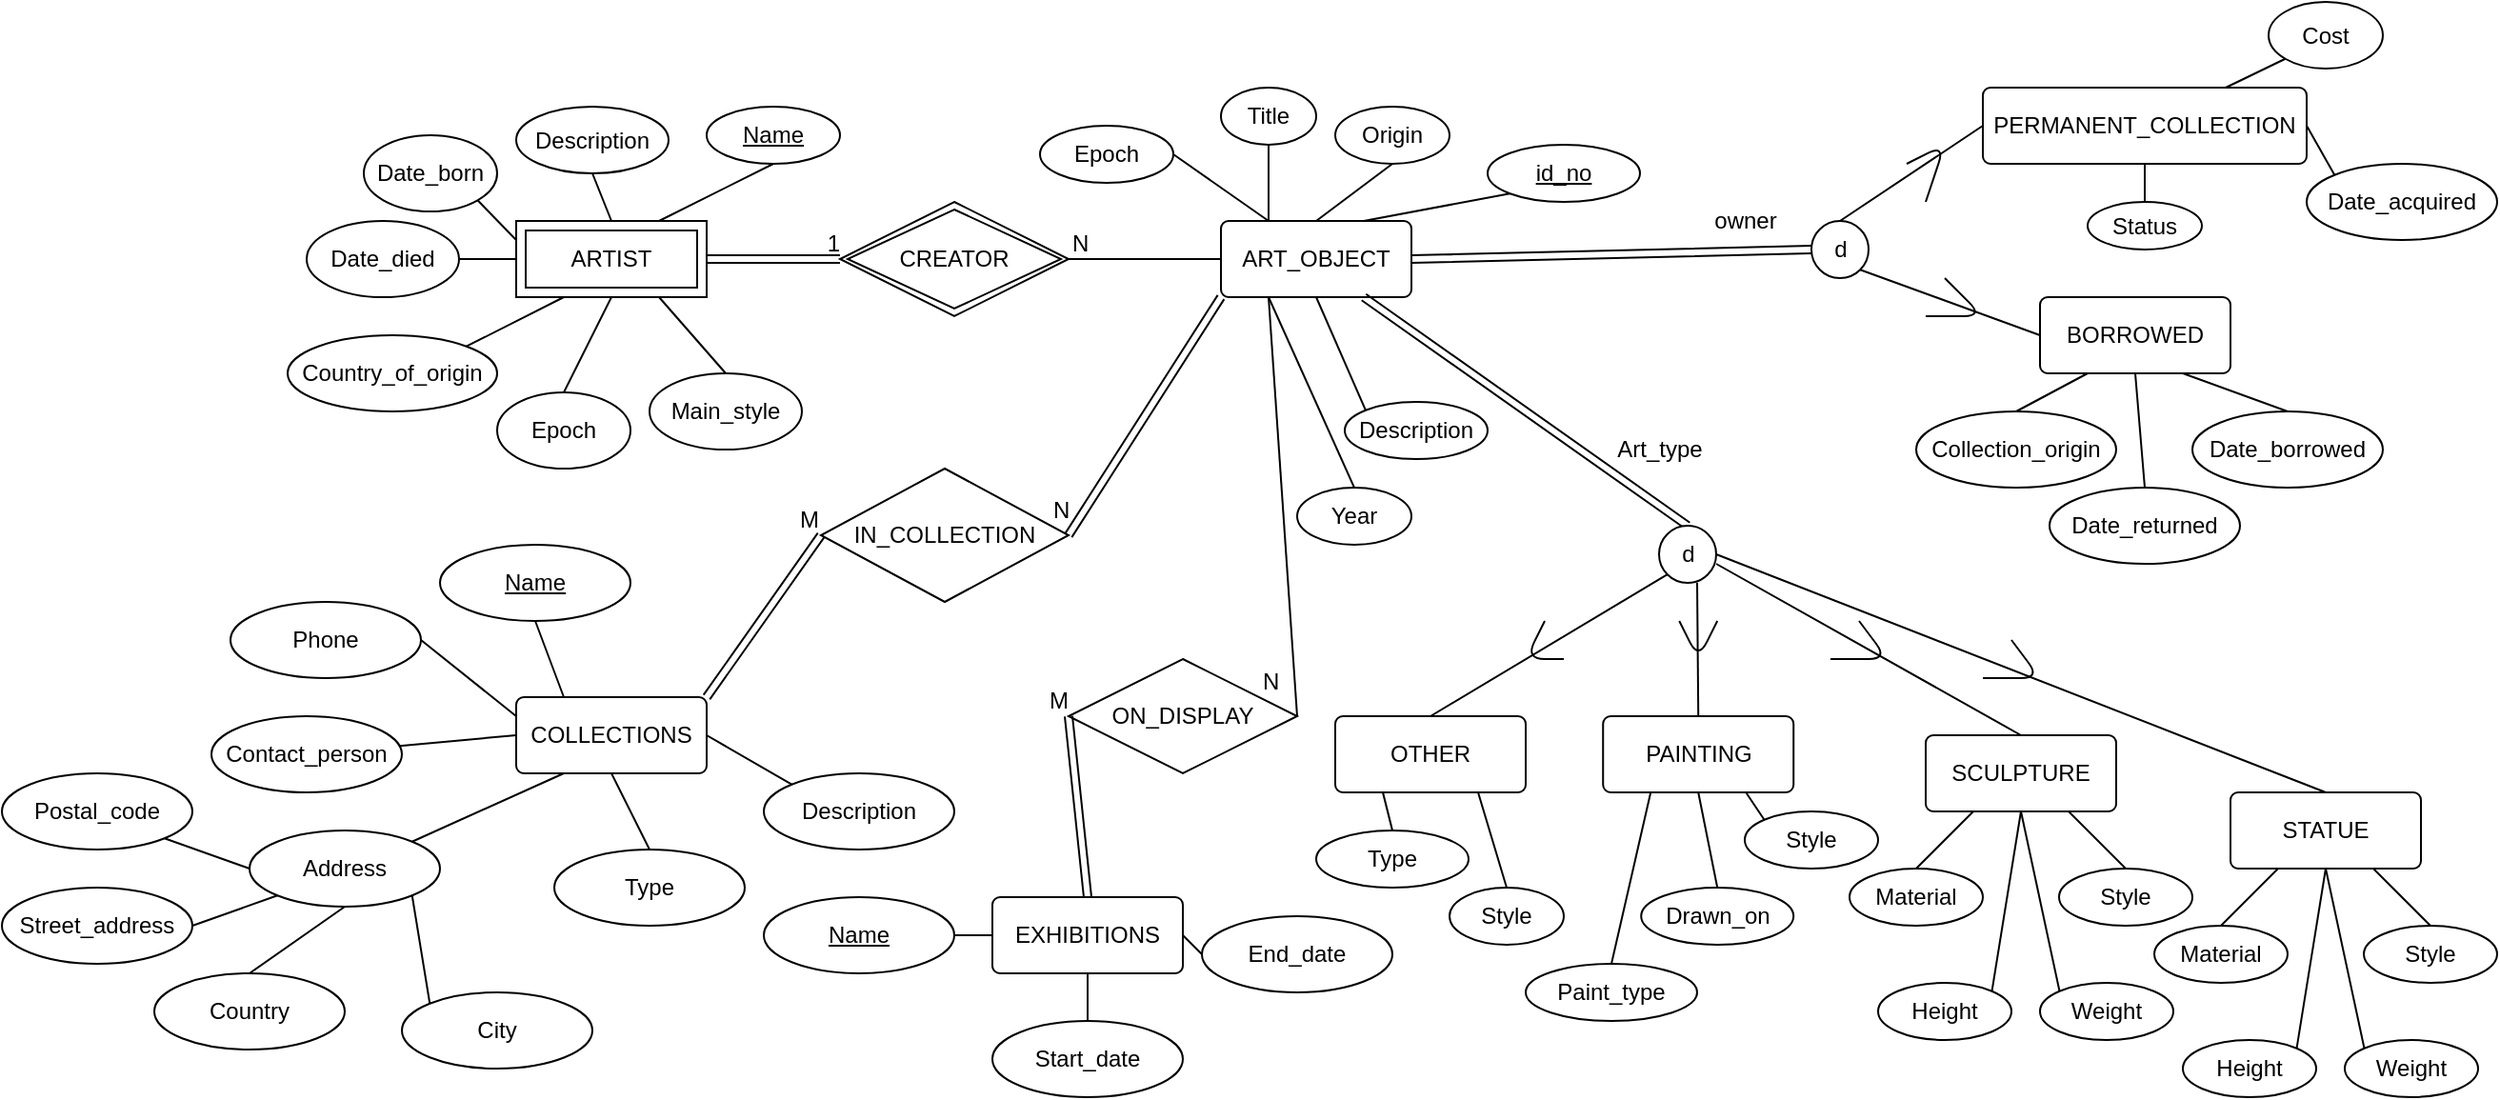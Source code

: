 <mxfile>
    <diagram id="LnPlvvmLOu-sYZscobvd" name="Page-1">
        <mxGraphModel dx="1673" dy="473" grid="1" gridSize="10" guides="1" tooltips="1" connect="1" arrows="1" fold="1" page="1" pageScale="1" pageWidth="850" pageHeight="1100" math="0" shadow="0">
            <root>
                <mxCell id="0"/>
                <mxCell id="1" parent="0"/>
                <mxCell id="2" value="ART_OBJECT" style="rounded=1;arcSize=10;whiteSpace=wrap;html=1;align=center;" parent="1" vertex="1">
                    <mxGeometry x="150" y="120" width="100" height="40" as="geometry"/>
                </mxCell>
                <mxCell id="3" value="id_no" style="ellipse;whiteSpace=wrap;html=1;align=center;fontStyle=4;" parent="1" vertex="1">
                    <mxGeometry x="290" y="80" width="80" height="30" as="geometry"/>
                </mxCell>
                <mxCell id="5" value="Title" style="ellipse;whiteSpace=wrap;html=1;align=center;" parent="1" vertex="1">
                    <mxGeometry x="150" y="50" width="50" height="30" as="geometry"/>
                </mxCell>
                <mxCell id="6" value="Year" style="ellipse;whiteSpace=wrap;html=1;align=center;" parent="1" vertex="1">
                    <mxGeometry x="190" y="260" width="60" height="30" as="geometry"/>
                </mxCell>
                <mxCell id="7" value="Description" style="ellipse;whiteSpace=wrap;html=1;align=center;" parent="1" vertex="1">
                    <mxGeometry x="215" y="215" width="75" height="30" as="geometry"/>
                </mxCell>
                <mxCell id="9" value="" style="endArrow=none;html=1;rounded=0;entryX=0.75;entryY=0;entryDx=0;entryDy=0;exitX=0;exitY=1;exitDx=0;exitDy=0;" parent="1" source="3" target="2" edge="1">
                    <mxGeometry relative="1" as="geometry">
                        <mxPoint x="110" y="70" as="sourcePoint"/>
                        <mxPoint x="270" y="70" as="targetPoint"/>
                    </mxGeometry>
                </mxCell>
                <mxCell id="10" value="" style="endArrow=none;html=1;rounded=0;entryX=0.25;entryY=0;entryDx=0;entryDy=0;exitX=0.5;exitY=1;exitDx=0;exitDy=0;" parent="1" source="5" target="2" edge="1">
                    <mxGeometry relative="1" as="geometry">
                        <mxPoint x="110" y="140" as="sourcePoint"/>
                        <mxPoint x="270" y="140" as="targetPoint"/>
                    </mxGeometry>
                </mxCell>
                <mxCell id="12" value="" style="endArrow=none;html=1;rounded=0;exitX=0.5;exitY=0;exitDx=0;exitDy=0;entryX=0.25;entryY=1;entryDx=0;entryDy=0;" parent="1" source="6" target="2" edge="1">
                    <mxGeometry relative="1" as="geometry">
                        <mxPoint x="90" y="200" as="sourcePoint"/>
                        <mxPoint x="250" y="200" as="targetPoint"/>
                    </mxGeometry>
                </mxCell>
                <mxCell id="13" value="" style="endArrow=none;html=1;rounded=0;exitX=0;exitY=0;exitDx=0;exitDy=0;entryX=0.5;entryY=1;entryDx=0;entryDy=0;" parent="1" source="7" target="2" edge="1">
                    <mxGeometry relative="1" as="geometry">
                        <mxPoint x="200" y="200" as="sourcePoint"/>
                        <mxPoint x="360" y="200" as="targetPoint"/>
                    </mxGeometry>
                </mxCell>
                <mxCell id="15" value="" style="shape=link;html=1;rounded=0;exitX=0.75;exitY=1;exitDx=0;exitDy=0;entryX=0.5;entryY=0;entryDx=0;entryDy=0;" parent="1" source="2" target="20" edge="1">
                    <mxGeometry relative="1" as="geometry">
                        <mxPoint x="170" y="240" as="sourcePoint"/>
                        <mxPoint x="200" y="280" as="targetPoint"/>
                    </mxGeometry>
                </mxCell>
                <mxCell id="17" value="" style="shape=link;html=1;rounded=0;exitX=1;exitY=0.5;exitDx=0;exitDy=0;entryX=0;entryY=0.5;entryDx=0;entryDy=0;" parent="1" source="2" target="23" edge="1">
                    <mxGeometry relative="1" as="geometry">
                        <mxPoint x="210" y="170" as="sourcePoint"/>
                        <mxPoint x="460" y="140" as="targetPoint"/>
                        <Array as="points"/>
                    </mxGeometry>
                </mxCell>
                <mxCell id="21" value="" style="group" parent="1" vertex="1" connectable="0">
                    <mxGeometry x="380" y="280" width="30" height="30" as="geometry"/>
                </mxCell>
                <mxCell id="20" value="" style="ellipse;whiteSpace=wrap;html=1;aspect=fixed;" parent="21" vertex="1">
                    <mxGeometry width="30" height="30" as="geometry"/>
                </mxCell>
                <mxCell id="18" value="d" style="text;html=1;align=center;verticalAlign=middle;resizable=0;points=[];autosize=1;strokeColor=none;fillColor=none;" parent="21" vertex="1">
                    <mxGeometry x="5" y="5" width="20" height="20" as="geometry"/>
                </mxCell>
                <mxCell id="22" value="" style="group" parent="1" vertex="1" connectable="0">
                    <mxGeometry x="460" y="120" width="30" height="30" as="geometry"/>
                </mxCell>
                <mxCell id="23" value="" style="ellipse;whiteSpace=wrap;html=1;aspect=fixed;" parent="22" vertex="1">
                    <mxGeometry width="30" height="30" as="geometry"/>
                </mxCell>
                <mxCell id="24" value="d" style="text;html=1;align=center;verticalAlign=middle;resizable=0;points=[];autosize=1;strokeColor=none;fillColor=none;" parent="22" vertex="1">
                    <mxGeometry x="5" y="5" width="20" height="20" as="geometry"/>
                </mxCell>
                <mxCell id="25" value="OTHER" style="rounded=1;arcSize=10;whiteSpace=wrap;html=1;align=center;" parent="1" vertex="1">
                    <mxGeometry x="210" y="380" width="100" height="40" as="geometry"/>
                </mxCell>
                <mxCell id="26" value="Type" style="ellipse;whiteSpace=wrap;html=1;align=center;" parent="1" vertex="1">
                    <mxGeometry x="200" y="440" width="80" height="30" as="geometry"/>
                </mxCell>
                <mxCell id="27" value="Style" style="ellipse;whiteSpace=wrap;html=1;align=center;" parent="1" vertex="1">
                    <mxGeometry x="270" y="470" width="60" height="30" as="geometry"/>
                </mxCell>
                <mxCell id="28" value="" style="endArrow=none;html=1;rounded=0;exitX=0.5;exitY=0;exitDx=0;exitDy=0;entryX=0.25;entryY=1;entryDx=0;entryDy=0;" parent="1" source="26" target="25" edge="1">
                    <mxGeometry relative="1" as="geometry">
                        <mxPoint x="240" y="440" as="sourcePoint"/>
                        <mxPoint x="460" y="430" as="targetPoint"/>
                    </mxGeometry>
                </mxCell>
                <mxCell id="29" value="" style="endArrow=none;html=1;rounded=0;exitX=0.5;exitY=0;exitDx=0;exitDy=0;entryX=0.75;entryY=1;entryDx=0;entryDy=0;" parent="1" source="27" target="25" edge="1">
                    <mxGeometry relative="1" as="geometry">
                        <mxPoint x="360" y="450" as="sourcePoint"/>
                        <mxPoint x="520" y="450" as="targetPoint"/>
                    </mxGeometry>
                </mxCell>
                <mxCell id="30" value="" style="endArrow=none;html=1;rounded=0;exitX=0.5;exitY=0;exitDx=0;exitDy=0;entryX=0;entryY=1;entryDx=0;entryDy=0;" parent="1" source="25" target="20" edge="1">
                    <mxGeometry relative="1" as="geometry">
                        <mxPoint x="260" y="360" as="sourcePoint"/>
                        <mxPoint x="420" y="360" as="targetPoint"/>
                    </mxGeometry>
                </mxCell>
                <mxCell id="33" value="PAINTING" style="rounded=1;arcSize=10;whiteSpace=wrap;html=1;align=center;" parent="1" vertex="1">
                    <mxGeometry x="350.61" y="380" width="100" height="40" as="geometry"/>
                </mxCell>
                <mxCell id="34" value="" style="endArrow=none;html=1;rounded=0;exitX=0.5;exitY=0;exitDx=0;exitDy=0;" parent="1" source="33" edge="1">
                    <mxGeometry relative="1" as="geometry">
                        <mxPoint x="400.61" y="360" as="sourcePoint"/>
                        <mxPoint x="400" y="310" as="targetPoint"/>
                    </mxGeometry>
                </mxCell>
                <mxCell id="36" value="" style="endArrow=none;html=1;" parent="1" edge="1">
                    <mxGeometry width="50" height="50" relative="1" as="geometry">
                        <mxPoint x="390.61" y="330" as="sourcePoint"/>
                        <mxPoint x="410.61" y="330" as="targetPoint"/>
                        <Array as="points">
                            <mxPoint x="400.61" y="350"/>
                        </Array>
                    </mxGeometry>
                </mxCell>
                <mxCell id="38" value="" style="endArrow=none;html=1;" parent="1" edge="1">
                    <mxGeometry width="50" height="50" relative="1" as="geometry">
                        <mxPoint x="330" y="350" as="sourcePoint"/>
                        <mxPoint x="320" y="330" as="targetPoint"/>
                        <Array as="points">
                            <mxPoint x="310" y="350"/>
                        </Array>
                    </mxGeometry>
                </mxCell>
                <mxCell id="39" value="Paint_type" style="ellipse;whiteSpace=wrap;html=1;align=center;" parent="1" vertex="1">
                    <mxGeometry x="310" y="510" width="90" height="30" as="geometry"/>
                </mxCell>
                <mxCell id="41" value="Drawn_on" style="ellipse;whiteSpace=wrap;html=1;align=center;" parent="1" vertex="1">
                    <mxGeometry x="370.61" y="470" width="80" height="30" as="geometry"/>
                </mxCell>
                <mxCell id="42" value="Style" style="ellipse;whiteSpace=wrap;html=1;align=center;" parent="1" vertex="1">
                    <mxGeometry x="425" y="430" width="70" height="30" as="geometry"/>
                </mxCell>
                <mxCell id="43" value="" style="endArrow=none;html=1;rounded=0;exitX=0.75;exitY=1;exitDx=0;exitDy=0;entryX=0;entryY=0;entryDx=0;entryDy=0;" parent="1" source="33" target="42" edge="1">
                    <mxGeometry relative="1" as="geometry">
                        <mxPoint x="480" y="340" as="sourcePoint"/>
                        <mxPoint x="640" y="340" as="targetPoint"/>
                    </mxGeometry>
                </mxCell>
                <mxCell id="44" value="" style="endArrow=none;html=1;rounded=0;exitX=0.25;exitY=1;exitDx=0;exitDy=0;entryX=0.5;entryY=0;entryDx=0;entryDy=0;" parent="1" source="33" target="39" edge="1">
                    <mxGeometry relative="1" as="geometry">
                        <mxPoint x="390" y="430" as="sourcePoint"/>
                        <mxPoint x="550" y="430" as="targetPoint"/>
                    </mxGeometry>
                </mxCell>
                <mxCell id="45" value="" style="endArrow=none;html=1;rounded=0;exitX=0.5;exitY=1;exitDx=0;exitDy=0;entryX=0.5;entryY=0;entryDx=0;entryDy=0;" parent="1" source="33" target="41" edge="1">
                    <mxGeometry relative="1" as="geometry">
                        <mxPoint x="400" y="440" as="sourcePoint"/>
                        <mxPoint x="560" y="440" as="targetPoint"/>
                    </mxGeometry>
                </mxCell>
                <mxCell id="46" value="SCULPTURE" style="rounded=1;arcSize=10;whiteSpace=wrap;html=1;align=center;" parent="1" vertex="1">
                    <mxGeometry x="520" y="390" width="100" height="40" as="geometry"/>
                </mxCell>
                <mxCell id="47" value="" style="endArrow=none;html=1;rounded=0;entryX=0.5;entryY=0;entryDx=0;entryDy=0;" parent="1" target="46" edge="1">
                    <mxGeometry relative="1" as="geometry">
                        <mxPoint x="410" y="300" as="sourcePoint"/>
                        <mxPoint x="710" y="340" as="targetPoint"/>
                    </mxGeometry>
                </mxCell>
                <mxCell id="48" value="" style="endArrow=none;html=1;" parent="1" edge="1">
                    <mxGeometry width="50" height="50" relative="1" as="geometry">
                        <mxPoint x="470" y="350" as="sourcePoint"/>
                        <mxPoint x="485" y="330" as="targetPoint"/>
                        <Array as="points">
                            <mxPoint x="500" y="350"/>
                        </Array>
                    </mxGeometry>
                </mxCell>
                <mxCell id="50" value="Material" style="ellipse;whiteSpace=wrap;html=1;align=center;" parent="1" vertex="1">
                    <mxGeometry x="480" y="460" width="70" height="30" as="geometry"/>
                </mxCell>
                <mxCell id="51" value="" style="endArrow=none;html=1;rounded=0;exitX=0.5;exitY=0;exitDx=0;exitDy=0;entryX=0.25;entryY=1;entryDx=0;entryDy=0;" parent="1" source="50" target="46" edge="1">
                    <mxGeometry relative="1" as="geometry">
                        <mxPoint x="520" y="440" as="sourcePoint"/>
                        <mxPoint x="680" y="440" as="targetPoint"/>
                    </mxGeometry>
                </mxCell>
                <mxCell id="52" value="Style" style="ellipse;whiteSpace=wrap;html=1;align=center;" parent="1" vertex="1">
                    <mxGeometry x="590" y="460" width="70" height="30" as="geometry"/>
                </mxCell>
                <mxCell id="53" value="Height" style="ellipse;whiteSpace=wrap;html=1;align=center;" parent="1" vertex="1">
                    <mxGeometry x="495" y="520" width="70" height="30" as="geometry"/>
                </mxCell>
                <mxCell id="54" value="Weight" style="ellipse;whiteSpace=wrap;html=1;align=center;" parent="1" vertex="1">
                    <mxGeometry x="580" y="520" width="70" height="30" as="geometry"/>
                </mxCell>
                <mxCell id="55" value="" style="endArrow=none;html=1;rounded=0;exitX=1;exitY=0;exitDx=0;exitDy=0;entryX=0.5;entryY=1;entryDx=0;entryDy=0;" parent="1" source="53" target="46" edge="1">
                    <mxGeometry relative="1" as="geometry">
                        <mxPoint x="550" y="500" as="sourcePoint"/>
                        <mxPoint x="710" y="500" as="targetPoint"/>
                    </mxGeometry>
                </mxCell>
                <mxCell id="56" value="" style="endArrow=none;html=1;rounded=0;exitX=0.5;exitY=1;exitDx=0;exitDy=0;entryX=0;entryY=0;entryDx=0;entryDy=0;" parent="1" source="46" target="54" edge="1">
                    <mxGeometry relative="1" as="geometry">
                        <mxPoint x="590" y="500" as="sourcePoint"/>
                        <mxPoint x="750" y="500" as="targetPoint"/>
                    </mxGeometry>
                </mxCell>
                <mxCell id="57" value="" style="endArrow=none;html=1;rounded=0;exitX=0.75;exitY=1;exitDx=0;exitDy=0;entryX=0.5;entryY=0;entryDx=0;entryDy=0;" parent="1" source="46" target="52" edge="1">
                    <mxGeometry relative="1" as="geometry">
                        <mxPoint x="610" y="440" as="sourcePoint"/>
                        <mxPoint x="770" y="440" as="targetPoint"/>
                    </mxGeometry>
                </mxCell>
                <mxCell id="58" value="STATUE" style="rounded=1;arcSize=10;whiteSpace=wrap;html=1;align=center;" parent="1" vertex="1">
                    <mxGeometry x="680" y="420" width="100" height="40" as="geometry"/>
                </mxCell>
                <mxCell id="59" value="" style="endArrow=none;html=1;rounded=0;exitX=1;exitY=0.5;exitDx=0;exitDy=0;entryX=0.5;entryY=0;entryDx=0;entryDy=0;" parent="1" source="20" target="58" edge="1">
                    <mxGeometry relative="1" as="geometry">
                        <mxPoint x="520" y="290" as="sourcePoint"/>
                        <mxPoint x="680" y="290" as="targetPoint"/>
                    </mxGeometry>
                </mxCell>
                <mxCell id="60" value="" style="endArrow=none;html=1;" parent="1" edge="1">
                    <mxGeometry width="50" height="50" relative="1" as="geometry">
                        <mxPoint x="550" y="360" as="sourcePoint"/>
                        <mxPoint x="565" y="340" as="targetPoint"/>
                        <Array as="points">
                            <mxPoint x="580" y="360"/>
                        </Array>
                    </mxGeometry>
                </mxCell>
                <mxCell id="61" value="Material" style="ellipse;whiteSpace=wrap;html=1;align=center;" parent="1" vertex="1">
                    <mxGeometry x="640" y="490" width="70" height="30" as="geometry"/>
                </mxCell>
                <mxCell id="62" value="" style="endArrow=none;html=1;rounded=0;exitX=0.5;exitY=0;exitDx=0;exitDy=0;entryX=0.25;entryY=1;entryDx=0;entryDy=0;" parent="1" source="61" edge="1">
                    <mxGeometry relative="1" as="geometry">
                        <mxPoint x="680" y="470" as="sourcePoint"/>
                        <mxPoint x="705" y="460" as="targetPoint"/>
                    </mxGeometry>
                </mxCell>
                <mxCell id="63" value="Style" style="ellipse;whiteSpace=wrap;html=1;align=center;" parent="1" vertex="1">
                    <mxGeometry x="750" y="490" width="70" height="30" as="geometry"/>
                </mxCell>
                <mxCell id="64" value="Height" style="ellipse;whiteSpace=wrap;html=1;align=center;" parent="1" vertex="1">
                    <mxGeometry x="655" y="550" width="70" height="30" as="geometry"/>
                </mxCell>
                <mxCell id="65" value="Weight" style="ellipse;whiteSpace=wrap;html=1;align=center;" parent="1" vertex="1">
                    <mxGeometry x="740" y="550" width="70" height="30" as="geometry"/>
                </mxCell>
                <mxCell id="66" value="" style="endArrow=none;html=1;rounded=0;exitX=1;exitY=0;exitDx=0;exitDy=0;entryX=0.5;entryY=1;entryDx=0;entryDy=0;" parent="1" source="64" edge="1">
                    <mxGeometry relative="1" as="geometry">
                        <mxPoint x="710" y="530" as="sourcePoint"/>
                        <mxPoint x="730" y="460" as="targetPoint"/>
                    </mxGeometry>
                </mxCell>
                <mxCell id="67" value="" style="endArrow=none;html=1;rounded=0;exitX=0.5;exitY=1;exitDx=0;exitDy=0;entryX=0;entryY=0;entryDx=0;entryDy=0;" parent="1" target="65" edge="1">
                    <mxGeometry relative="1" as="geometry">
                        <mxPoint x="730" y="460" as="sourcePoint"/>
                        <mxPoint x="910" y="530" as="targetPoint"/>
                    </mxGeometry>
                </mxCell>
                <mxCell id="68" value="" style="endArrow=none;html=1;rounded=0;exitX=0.75;exitY=1;exitDx=0;exitDy=0;entryX=0.5;entryY=0;entryDx=0;entryDy=0;" parent="1" target="63" edge="1">
                    <mxGeometry relative="1" as="geometry">
                        <mxPoint x="755" y="460" as="sourcePoint"/>
                        <mxPoint x="930" y="470" as="targetPoint"/>
                    </mxGeometry>
                </mxCell>
                <mxCell id="69" value="PERMANENT_COLLECTION" style="rounded=1;arcSize=10;whiteSpace=wrap;html=1;align=center;" parent="1" vertex="1">
                    <mxGeometry x="550" y="50" width="170" height="40" as="geometry"/>
                </mxCell>
                <mxCell id="70" value="BORROWED" style="rounded=1;arcSize=10;whiteSpace=wrap;html=1;align=center;" parent="1" vertex="1">
                    <mxGeometry x="580" y="160" width="100" height="40" as="geometry"/>
                </mxCell>
                <mxCell id="71" value="" style="endArrow=none;html=1;rounded=0;exitX=0.5;exitY=0;exitDx=0;exitDy=0;entryX=0;entryY=0.5;entryDx=0;entryDy=0;" parent="1" source="23" target="69" edge="1">
                    <mxGeometry relative="1" as="geometry">
                        <mxPoint x="490" y="120" as="sourcePoint"/>
                        <mxPoint x="660" y="110" as="targetPoint"/>
                    </mxGeometry>
                </mxCell>
                <mxCell id="72" value="" style="endArrow=none;html=1;rounded=0;exitX=1;exitY=1;exitDx=0;exitDy=0;entryX=0;entryY=0.5;entryDx=0;entryDy=0;" parent="1" source="23" target="70" edge="1">
                    <mxGeometry relative="1" as="geometry">
                        <mxPoint x="510" y="170" as="sourcePoint"/>
                        <mxPoint x="670" y="170" as="targetPoint"/>
                    </mxGeometry>
                </mxCell>
                <mxCell id="73" value="" style="endArrow=none;html=1;" parent="1" edge="1">
                    <mxGeometry width="50" height="50" relative="1" as="geometry">
                        <mxPoint x="520" y="110" as="sourcePoint"/>
                        <mxPoint x="510" y="90" as="targetPoint"/>
                        <Array as="points">
                            <mxPoint x="530" y="80"/>
                        </Array>
                    </mxGeometry>
                </mxCell>
                <mxCell id="74" value="" style="endArrow=none;html=1;" parent="1" edge="1">
                    <mxGeometry width="50" height="50" relative="1" as="geometry">
                        <mxPoint x="520" y="170" as="sourcePoint"/>
                        <mxPoint x="530" y="150" as="targetPoint"/>
                        <Array as="points">
                            <mxPoint x="550" y="170"/>
                        </Array>
                    </mxGeometry>
                </mxCell>
                <mxCell id="75" value="Date_acquired" style="ellipse;whiteSpace=wrap;html=1;align=center;" parent="1" vertex="1">
                    <mxGeometry x="720" y="90" width="100" height="40" as="geometry"/>
                </mxCell>
                <mxCell id="76" value="" style="endArrow=none;html=1;rounded=0;exitX=1;exitY=0.5;exitDx=0;exitDy=0;entryX=0;entryY=0;entryDx=0;entryDy=0;" parent="1" source="69" target="75" edge="1">
                    <mxGeometry relative="1" as="geometry">
                        <mxPoint x="750" y="100" as="sourcePoint"/>
                        <mxPoint x="910" y="100" as="targetPoint"/>
                    </mxGeometry>
                </mxCell>
                <mxCell id="77" value="Status" style="ellipse;whiteSpace=wrap;html=1;align=center;" parent="1" vertex="1">
                    <mxGeometry x="605" y="110" width="60" height="25" as="geometry"/>
                </mxCell>
                <mxCell id="78" value="" style="endArrow=none;html=1;rounded=0;exitX=0.5;exitY=1;exitDx=0;exitDy=0;entryX=0.5;entryY=0;entryDx=0;entryDy=0;" parent="1" source="69" target="77" edge="1">
                    <mxGeometry relative="1" as="geometry">
                        <mxPoint x="730" y="90" as="sourcePoint"/>
                        <mxPoint x="890" y="90" as="targetPoint"/>
                    </mxGeometry>
                </mxCell>
                <mxCell id="79" value="Cost" style="ellipse;whiteSpace=wrap;html=1;align=center;" parent="1" vertex="1">
                    <mxGeometry x="700" y="5" width="60" height="35" as="geometry"/>
                </mxCell>
                <mxCell id="80" value="" style="endArrow=none;html=1;rounded=0;exitX=0.75;exitY=0;exitDx=0;exitDy=0;entryX=0;entryY=1;entryDx=0;entryDy=0;" parent="1" source="69" target="79" edge="1">
                    <mxGeometry relative="1" as="geometry">
                        <mxPoint x="730" y="100" as="sourcePoint"/>
                        <mxPoint x="890" y="100" as="targetPoint"/>
                    </mxGeometry>
                </mxCell>
                <mxCell id="81" value="Collection_origin" style="ellipse;whiteSpace=wrap;html=1;align=center;" parent="1" vertex="1">
                    <mxGeometry x="515" y="220" width="105" height="40" as="geometry"/>
                </mxCell>
                <mxCell id="82" value="" style="endArrow=none;html=1;rounded=0;exitX=0.5;exitY=0;exitDx=0;exitDy=0;entryX=0.25;entryY=1;entryDx=0;entryDy=0;" parent="1" source="81" target="70" edge="1">
                    <mxGeometry relative="1" as="geometry">
                        <mxPoint x="620" y="210" as="sourcePoint"/>
                        <mxPoint x="780" y="210" as="targetPoint"/>
                    </mxGeometry>
                </mxCell>
                <mxCell id="83" value="Date_borrowed" style="ellipse;whiteSpace=wrap;html=1;align=center;" parent="1" vertex="1">
                    <mxGeometry x="660" y="220" width="100" height="40" as="geometry"/>
                </mxCell>
                <mxCell id="84" value="Date_returned" style="ellipse;whiteSpace=wrap;html=1;align=center;" parent="1" vertex="1">
                    <mxGeometry x="585" y="260" width="100" height="40" as="geometry"/>
                </mxCell>
                <mxCell id="85" value="" style="endArrow=none;html=1;rounded=0;exitX=0.5;exitY=0;exitDx=0;exitDy=0;entryX=0.75;entryY=1;entryDx=0;entryDy=0;" parent="1" source="83" target="70" edge="1">
                    <mxGeometry relative="1" as="geometry">
                        <mxPoint x="740" y="190" as="sourcePoint"/>
                        <mxPoint x="900" y="190" as="targetPoint"/>
                    </mxGeometry>
                </mxCell>
                <mxCell id="86" value="" style="endArrow=none;html=1;rounded=0;exitX=0.5;exitY=0;exitDx=0;exitDy=0;entryX=0.5;entryY=1;entryDx=0;entryDy=0;" parent="1" source="84" target="70" edge="1">
                    <mxGeometry relative="1" as="geometry">
                        <mxPoint x="640" y="230" as="sourcePoint"/>
                        <mxPoint x="800" y="230" as="targetPoint"/>
                    </mxGeometry>
                </mxCell>
                <mxCell id="89" value="" style="endArrow=none;html=1;rounded=0;exitX=0.5;exitY=0;exitDx=0;exitDy=0;entryX=0.5;entryY=1;entryDx=0;entryDy=0;" parent="1" source="2" target="108" edge="1">
                    <mxGeometry relative="1" as="geometry">
                        <mxPoint x="200" y="100" as="sourcePoint"/>
                        <mxPoint x="200" y="90" as="targetPoint"/>
                    </mxGeometry>
                </mxCell>
                <mxCell id="90" value="Epoch" style="ellipse;whiteSpace=wrap;html=1;align=center;" parent="1" vertex="1">
                    <mxGeometry x="55" y="70" width="70" height="30" as="geometry"/>
                </mxCell>
                <mxCell id="91" value="" style="endArrow=none;html=1;rounded=0;exitX=1;exitY=0.5;exitDx=0;exitDy=0;entryX=0.25;entryY=0;entryDx=0;entryDy=0;" parent="1" source="90" target="2" edge="1">
                    <mxGeometry relative="1" as="geometry">
                        <mxPoint x="130" y="130" as="sourcePoint"/>
                        <mxPoint x="290" y="130" as="targetPoint"/>
                    </mxGeometry>
                </mxCell>
                <mxCell id="94" value="Name" style="ellipse;whiteSpace=wrap;html=1;align=center;fontStyle=4;" parent="1" vertex="1">
                    <mxGeometry x="-120" y="60" width="70" height="30" as="geometry"/>
                </mxCell>
                <mxCell id="95" value="" style="endArrow=none;html=1;rounded=0;exitX=0.5;exitY=1;exitDx=0;exitDy=0;entryX=0.75;entryY=0;entryDx=0;entryDy=0;" parent="1" source="94" edge="1">
                    <mxGeometry relative="1" as="geometry">
                        <mxPoint x="-170" y="100" as="sourcePoint"/>
                        <mxPoint x="-145" y="120" as="targetPoint"/>
                    </mxGeometry>
                </mxCell>
                <mxCell id="96" value="Date_born" style="ellipse;whiteSpace=wrap;html=1;align=center;" parent="1" vertex="1">
                    <mxGeometry x="-300" y="75" width="70" height="40" as="geometry"/>
                </mxCell>
                <mxCell id="97" value="Date_died" style="ellipse;whiteSpace=wrap;html=1;align=center;" parent="1" vertex="1">
                    <mxGeometry x="-330" y="120" width="80" height="40" as="geometry"/>
                </mxCell>
                <mxCell id="98" value="Country_of_origin" style="ellipse;whiteSpace=wrap;html=1;align=center;" parent="1" vertex="1">
                    <mxGeometry x="-340" y="180" width="110" height="40" as="geometry"/>
                </mxCell>
                <mxCell id="99" value="Epoch" style="ellipse;whiteSpace=wrap;html=1;align=center;" parent="1" vertex="1">
                    <mxGeometry x="-230" y="210" width="70" height="40" as="geometry"/>
                </mxCell>
                <mxCell id="100" value="Main_style" style="ellipse;whiteSpace=wrap;html=1;align=center;" parent="1" vertex="1">
                    <mxGeometry x="-150" y="200" width="80" height="40" as="geometry"/>
                </mxCell>
                <mxCell id="101" value="Description" style="ellipse;whiteSpace=wrap;html=1;align=center;" parent="1" vertex="1">
                    <mxGeometry x="-220" y="60" width="80" height="35" as="geometry"/>
                </mxCell>
                <mxCell id="102" value="" style="endArrow=none;html=1;rounded=0;exitX=0.5;exitY=0;exitDx=0;exitDy=0;entryX=0.5;entryY=1;entryDx=0;entryDy=0;" parent="1" target="101" edge="1">
                    <mxGeometry relative="1" as="geometry">
                        <mxPoint x="-170" y="120" as="sourcePoint"/>
                        <mxPoint x="-30" y="100" as="targetPoint"/>
                    </mxGeometry>
                </mxCell>
                <mxCell id="103" value="" style="endArrow=none;html=1;rounded=0;exitX=0;exitY=0.25;exitDx=0;exitDy=0;entryX=1;entryY=1;entryDx=0;entryDy=0;" parent="1" target="96" edge="1">
                    <mxGeometry relative="1" as="geometry">
                        <mxPoint x="-220" y="130" as="sourcePoint"/>
                        <mxPoint x="-20" y="110" as="targetPoint"/>
                    </mxGeometry>
                </mxCell>
                <mxCell id="104" value="" style="endArrow=none;html=1;rounded=0;entryX=1;entryY=0.5;entryDx=0;entryDy=0;" parent="1" target="97" edge="1">
                    <mxGeometry relative="1" as="geometry">
                        <mxPoint x="-220" y="140" as="sourcePoint"/>
                        <mxPoint x="-230.292" y="119.166" as="targetPoint"/>
                    </mxGeometry>
                </mxCell>
                <mxCell id="105" value="" style="endArrow=none;html=1;rounded=0;exitX=0.25;exitY=1;exitDx=0;exitDy=0;entryX=1;entryY=0;entryDx=0;entryDy=0;" parent="1" target="98" edge="1">
                    <mxGeometry relative="1" as="geometry">
                        <mxPoint x="-195" y="160" as="sourcePoint"/>
                        <mxPoint x="-220.292" y="129.166" as="targetPoint"/>
                    </mxGeometry>
                </mxCell>
                <mxCell id="106" value="" style="endArrow=none;html=1;rounded=0;exitX=0.5;exitY=1;exitDx=0;exitDy=0;entryX=0.5;entryY=0;entryDx=0;entryDy=0;" parent="1" target="99" edge="1">
                    <mxGeometry relative="1" as="geometry">
                        <mxPoint x="-170" y="160" as="sourcePoint"/>
                        <mxPoint x="-210.292" y="139.166" as="targetPoint"/>
                    </mxGeometry>
                </mxCell>
                <mxCell id="107" value="" style="endArrow=none;html=1;rounded=0;exitX=0.5;exitY=0;exitDx=0;exitDy=0;entryX=0.75;entryY=1;entryDx=0;entryDy=0;" parent="1" source="100" edge="1">
                    <mxGeometry relative="1" as="geometry">
                        <mxPoint x="-180" y="170" as="sourcePoint"/>
                        <mxPoint x="-145" y="160" as="targetPoint"/>
                    </mxGeometry>
                </mxCell>
                <mxCell id="108" value="Origin" style="ellipse;whiteSpace=wrap;html=1;align=center;" parent="1" vertex="1">
                    <mxGeometry x="210" y="60" width="60" height="30" as="geometry"/>
                </mxCell>
                <mxCell id="110" value="" style="shape=link;html=1;rounded=0;exitX=1;exitY=0.5;exitDx=0;exitDy=0;" parent="1" edge="1">
                    <mxGeometry relative="1" as="geometry">
                        <mxPoint x="-120" y="140" as="sourcePoint"/>
                        <mxPoint x="-50" y="140" as="targetPoint"/>
                    </mxGeometry>
                </mxCell>
                <mxCell id="111" value="1" style="resizable=0;html=1;align=right;verticalAlign=bottom;" parent="110" connectable="0" vertex="1">
                    <mxGeometry x="1" relative="1" as="geometry"/>
                </mxCell>
                <mxCell id="112" value="" style="endArrow=none;html=1;rounded=0;exitX=1;exitY=0.5;exitDx=0;exitDy=0;" parent="1" edge="1">
                    <mxGeometry relative="1" as="geometry">
                        <mxPoint x="70" y="140" as="sourcePoint"/>
                        <mxPoint x="150" y="140" as="targetPoint"/>
                    </mxGeometry>
                </mxCell>
                <mxCell id="113" value="N" style="resizable=0;html=1;align=left;verticalAlign=bottom;" parent="112" connectable="0" vertex="1">
                    <mxGeometry x="-1" relative="1" as="geometry"/>
                </mxCell>
                <mxCell id="115" value="EXHIBITIONS" style="rounded=1;arcSize=10;whiteSpace=wrap;html=1;align=center;" parent="1" vertex="1">
                    <mxGeometry x="30" y="475" width="100" height="40" as="geometry"/>
                </mxCell>
                <mxCell id="117" value="Name" style="ellipse;whiteSpace=wrap;html=1;align=center;fontStyle=4;" parent="1" vertex="1">
                    <mxGeometry x="-90" y="475" width="100" height="40" as="geometry"/>
                </mxCell>
                <mxCell id="118" value="Start_date" style="ellipse;whiteSpace=wrap;html=1;align=center;" parent="1" vertex="1">
                    <mxGeometry x="30" y="540" width="100" height="40" as="geometry"/>
                </mxCell>
                <mxCell id="119" value="End_date" style="ellipse;whiteSpace=wrap;html=1;align=center;" parent="1" vertex="1">
                    <mxGeometry x="140" y="485" width="100" height="40" as="geometry"/>
                </mxCell>
                <mxCell id="120" value="" style="endArrow=none;html=1;rounded=0;entryX=0;entryY=0.5;entryDx=0;entryDy=0;" parent="1" target="119" edge="1">
                    <mxGeometry relative="1" as="geometry">
                        <mxPoint x="130" y="495" as="sourcePoint"/>
                        <mxPoint x="240" y="465" as="targetPoint"/>
                    </mxGeometry>
                </mxCell>
                <mxCell id="121" value="" style="endArrow=none;html=1;rounded=0;" parent="1" edge="1">
                    <mxGeometry relative="1" as="geometry">
                        <mxPoint x="10" y="495" as="sourcePoint"/>
                        <mxPoint x="30" y="495" as="targetPoint"/>
                    </mxGeometry>
                </mxCell>
                <mxCell id="122" value="" style="endArrow=none;html=1;rounded=0;exitX=0.5;exitY=0;exitDx=0;exitDy=0;entryX=0.5;entryY=1;entryDx=0;entryDy=0;" parent="1" source="118" target="115" edge="1">
                    <mxGeometry relative="1" as="geometry">
                        <mxPoint x="110" y="535" as="sourcePoint"/>
                        <mxPoint x="270" y="535" as="targetPoint"/>
                    </mxGeometry>
                </mxCell>
                <mxCell id="123" value="ON_DISPLAY" style="shape=rhombus;perimeter=rhombusPerimeter;whiteSpace=wrap;html=1;align=center;" parent="1" vertex="1">
                    <mxGeometry x="70" y="350" width="120" height="60" as="geometry"/>
                </mxCell>
                <mxCell id="130" value="" style="shape=link;html=1;rounded=0;exitX=0.5;exitY=0;exitDx=0;exitDy=0;entryX=0;entryY=0.5;entryDx=0;entryDy=0;" parent="1" source="115" target="123" edge="1">
                    <mxGeometry relative="1" as="geometry">
                        <mxPoint x="-130" y="350" as="sourcePoint"/>
                        <mxPoint x="30" y="350" as="targetPoint"/>
                    </mxGeometry>
                </mxCell>
                <mxCell id="131" value="M" style="resizable=0;html=1;align=right;verticalAlign=bottom;" parent="130" connectable="0" vertex="1">
                    <mxGeometry x="1" relative="1" as="geometry"/>
                </mxCell>
                <mxCell id="134" value="" style="endArrow=none;html=1;rounded=0;exitX=1;exitY=0.5;exitDx=0;exitDy=0;entryX=0.25;entryY=1;entryDx=0;entryDy=0;" parent="1" source="123" target="2" edge="1">
                    <mxGeometry relative="1" as="geometry">
                        <mxPoint x="30" y="250" as="sourcePoint"/>
                        <mxPoint x="190" y="250" as="targetPoint"/>
                    </mxGeometry>
                </mxCell>
                <mxCell id="135" value="N" style="resizable=0;html=1;align=left;verticalAlign=bottom;" parent="134" connectable="0" vertex="1">
                    <mxGeometry x="-1" relative="1" as="geometry">
                        <mxPoint x="-20" y="-10" as="offset"/>
                    </mxGeometry>
                </mxCell>
                <mxCell id="138" value="Art_type" style="text;html=1;align=center;verticalAlign=middle;resizable=0;points=[];autosize=1;strokeColor=none;fillColor=none;" parent="1" vertex="1">
                    <mxGeometry x="350" y="230" width="60" height="20" as="geometry"/>
                </mxCell>
                <mxCell id="139" value="owner" style="text;html=1;align=center;verticalAlign=middle;resizable=0;points=[];autosize=1;strokeColor=none;fillColor=none;" parent="1" vertex="1">
                    <mxGeometry x="400" y="110" width="50" height="20" as="geometry"/>
                </mxCell>
                <mxCell id="140" value="COLLECTIONS" style="rounded=1;arcSize=10;whiteSpace=wrap;html=1;align=center;" parent="1" vertex="1">
                    <mxGeometry x="-220" y="370" width="100" height="40" as="geometry"/>
                </mxCell>
                <mxCell id="141" value="Name" style="ellipse;whiteSpace=wrap;html=1;align=center;fontStyle=4;" parent="1" vertex="1">
                    <mxGeometry x="-260" y="290" width="100" height="40" as="geometry"/>
                </mxCell>
                <mxCell id="142" value="" style="endArrow=none;html=1;rounded=0;exitX=0.5;exitY=1;exitDx=0;exitDy=0;entryX=0.25;entryY=0;entryDx=0;entryDy=0;" parent="1" source="141" target="140" edge="1">
                    <mxGeometry relative="1" as="geometry">
                        <mxPoint x="-200" y="340" as="sourcePoint"/>
                        <mxPoint x="-40" y="340" as="targetPoint"/>
                    </mxGeometry>
                </mxCell>
                <mxCell id="143" value="Type" style="ellipse;whiteSpace=wrap;html=1;align=center;" parent="1" vertex="1">
                    <mxGeometry x="-200" y="450" width="100" height="40" as="geometry"/>
                </mxCell>
                <mxCell id="144" value="Description" style="ellipse;whiteSpace=wrap;html=1;align=center;" parent="1" vertex="1">
                    <mxGeometry x="-90" y="410" width="100" height="40" as="geometry"/>
                </mxCell>
                <mxCell id="145" value="Address" style="ellipse;whiteSpace=wrap;html=1;align=center;" parent="1" vertex="1">
                    <mxGeometry x="-360" y="440" width="100" height="40" as="geometry"/>
                </mxCell>
                <mxCell id="146" value="Phone" style="ellipse;whiteSpace=wrap;html=1;align=center;" parent="1" vertex="1">
                    <mxGeometry x="-370" y="320" width="100" height="40" as="geometry"/>
                </mxCell>
                <mxCell id="147" value="Contact_person" style="ellipse;whiteSpace=wrap;html=1;align=center;" parent="1" vertex="1">
                    <mxGeometry x="-380" y="380" width="100" height="40" as="geometry"/>
                </mxCell>
                <mxCell id="148" value="Street_address" style="ellipse;whiteSpace=wrap;html=1;align=center;" parent="1" vertex="1">
                    <mxGeometry x="-490" y="470" width="100" height="40" as="geometry"/>
                </mxCell>
                <mxCell id="149" value="City" style="ellipse;whiteSpace=wrap;html=1;align=center;" parent="1" vertex="1">
                    <mxGeometry x="-280" y="525" width="100" height="40" as="geometry"/>
                </mxCell>
                <mxCell id="150" value="Country" style="ellipse;whiteSpace=wrap;html=1;align=center;" parent="1" vertex="1">
                    <mxGeometry x="-410" y="515" width="100" height="40" as="geometry"/>
                </mxCell>
                <mxCell id="151" value="Postal_code" style="ellipse;whiteSpace=wrap;html=1;align=center;" parent="1" vertex="1">
                    <mxGeometry x="-490" y="410" width="100" height="40" as="geometry"/>
                </mxCell>
                <mxCell id="152" value="" style="endArrow=none;html=1;rounded=0;exitX=1;exitY=1;exitDx=0;exitDy=0;entryX=0;entryY=0.5;entryDx=0;entryDy=0;" parent="1" source="151" target="145" edge="1">
                    <mxGeometry relative="1" as="geometry">
                        <mxPoint x="-390" y="450" as="sourcePoint"/>
                        <mxPoint x="-230" y="450" as="targetPoint"/>
                    </mxGeometry>
                </mxCell>
                <mxCell id="153" value="" style="endArrow=none;html=1;rounded=0;exitX=1;exitY=0.5;exitDx=0;exitDy=0;entryX=0;entryY=1;entryDx=0;entryDy=0;" parent="1" source="148" target="145" edge="1">
                    <mxGeometry relative="1" as="geometry">
                        <mxPoint x="-370" y="490" as="sourcePoint"/>
                        <mxPoint x="-210" y="490" as="targetPoint"/>
                    </mxGeometry>
                </mxCell>
                <mxCell id="154" value="" style="endArrow=none;html=1;rounded=0;exitX=0.5;exitY=0;exitDx=0;exitDy=0;entryX=0.5;entryY=1;entryDx=0;entryDy=0;" parent="1" source="150" target="145" edge="1">
                    <mxGeometry relative="1" as="geometry">
                        <mxPoint x="-330" y="500" as="sourcePoint"/>
                        <mxPoint x="-170" y="500" as="targetPoint"/>
                    </mxGeometry>
                </mxCell>
                <mxCell id="155" value="" style="endArrow=none;html=1;rounded=0;exitX=0;exitY=0;exitDx=0;exitDy=0;entryX=1;entryY=1;entryDx=0;entryDy=0;" parent="1" source="149" target="145" edge="1">
                    <mxGeometry relative="1" as="geometry">
                        <mxPoint x="-270" y="500" as="sourcePoint"/>
                        <mxPoint x="-110" y="500" as="targetPoint"/>
                    </mxGeometry>
                </mxCell>
                <mxCell id="156" value="" style="endArrow=none;html=1;rounded=0;exitX=1;exitY=0;exitDx=0;exitDy=0;entryX=0.25;entryY=1;entryDx=0;entryDy=0;" parent="1" source="145" target="140" edge="1">
                    <mxGeometry relative="1" as="geometry">
                        <mxPoint x="-270" y="430" as="sourcePoint"/>
                        <mxPoint x="-110" y="430" as="targetPoint"/>
                    </mxGeometry>
                </mxCell>
                <mxCell id="157" value="" style="endArrow=none;html=1;rounded=0;exitX=0.5;exitY=0;exitDx=0;exitDy=0;entryX=0.5;entryY=1;entryDx=0;entryDy=0;" parent="1" source="143" target="140" edge="1">
                    <mxGeometry relative="1" as="geometry">
                        <mxPoint x="-160" y="430" as="sourcePoint"/>
                        <mxPoint y="430" as="targetPoint"/>
                    </mxGeometry>
                </mxCell>
                <mxCell id="158" value="" style="endArrow=none;html=1;rounded=0;exitX=1;exitY=0.5;exitDx=0;exitDy=0;entryX=0;entryY=0;entryDx=0;entryDy=0;" parent="1" source="140" target="144" edge="1">
                    <mxGeometry relative="1" as="geometry">
                        <mxPoint x="-70" y="380" as="sourcePoint"/>
                        <mxPoint x="90" y="380" as="targetPoint"/>
                    </mxGeometry>
                </mxCell>
                <mxCell id="159" value="" style="endArrow=none;html=1;rounded=0;exitX=1;exitY=0.5;exitDx=0;exitDy=0;entryX=0;entryY=0.25;entryDx=0;entryDy=0;" parent="1" source="146" target="140" edge="1">
                    <mxGeometry relative="1" as="geometry">
                        <mxPoint x="-260" y="390" as="sourcePoint"/>
                        <mxPoint x="-100" y="390" as="targetPoint"/>
                    </mxGeometry>
                </mxCell>
                <mxCell id="160" value="" style="endArrow=none;html=1;rounded=0;entryX=0;entryY=0.5;entryDx=0;entryDy=0;" parent="1" source="147" target="140" edge="1">
                    <mxGeometry relative="1" as="geometry">
                        <mxPoint x="-280" y="400" as="sourcePoint"/>
                        <mxPoint x="-120" y="400" as="targetPoint"/>
                    </mxGeometry>
                </mxCell>
                <mxCell id="161" value="IN_COLLECTION" style="shape=rhombus;perimeter=rhombusPerimeter;whiteSpace=wrap;html=1;align=center;" parent="1" vertex="1">
                    <mxGeometry x="-60" y="250" width="130" height="70" as="geometry"/>
                </mxCell>
                <mxCell id="162" value="" style="shape=link;html=1;rounded=0;exitX=1;exitY=0;exitDx=0;exitDy=0;entryX=0;entryY=0.5;entryDx=0;entryDy=0;" parent="1" source="140" target="161" edge="1">
                    <mxGeometry relative="1" as="geometry">
                        <mxPoint x="-90" y="375" as="sourcePoint"/>
                        <mxPoint x="-100" y="280" as="targetPoint"/>
                    </mxGeometry>
                </mxCell>
                <mxCell id="163" value="M" style="resizable=0;html=1;align=right;verticalAlign=bottom;" parent="162" connectable="0" vertex="1">
                    <mxGeometry x="1" relative="1" as="geometry"/>
                </mxCell>
                <mxCell id="164" value="" style="shape=link;html=1;rounded=0;exitX=1;exitY=0.5;exitDx=0;exitDy=0;entryX=0;entryY=1;entryDx=0;entryDy=0;" parent="1" source="161" target="2" edge="1">
                    <mxGeometry relative="1" as="geometry">
                        <mxPoint x="70" y="250" as="sourcePoint"/>
                        <mxPoint x="230" y="250" as="targetPoint"/>
                    </mxGeometry>
                </mxCell>
                <mxCell id="165" value="N" style="resizable=0;html=1;align=left;verticalAlign=bottom;" parent="164" connectable="0" vertex="1">
                    <mxGeometry x="-1" relative="1" as="geometry">
                        <mxPoint x="-10" y="-5" as="offset"/>
                    </mxGeometry>
                </mxCell>
                <mxCell id="166" value="ARTIST" style="shape=ext;margin=3;double=1;whiteSpace=wrap;html=1;align=center;" vertex="1" parent="1">
                    <mxGeometry x="-220" y="120" width="100" height="40" as="geometry"/>
                </mxCell>
                <mxCell id="167" value="CREATOR" style="shape=rhombus;double=1;perimeter=rhombusPerimeter;whiteSpace=wrap;html=1;align=center;" vertex="1" parent="1">
                    <mxGeometry x="-50" y="110" width="120" height="60" as="geometry"/>
                </mxCell>
            </root>
        </mxGraphModel>
    </diagram>
</mxfile>